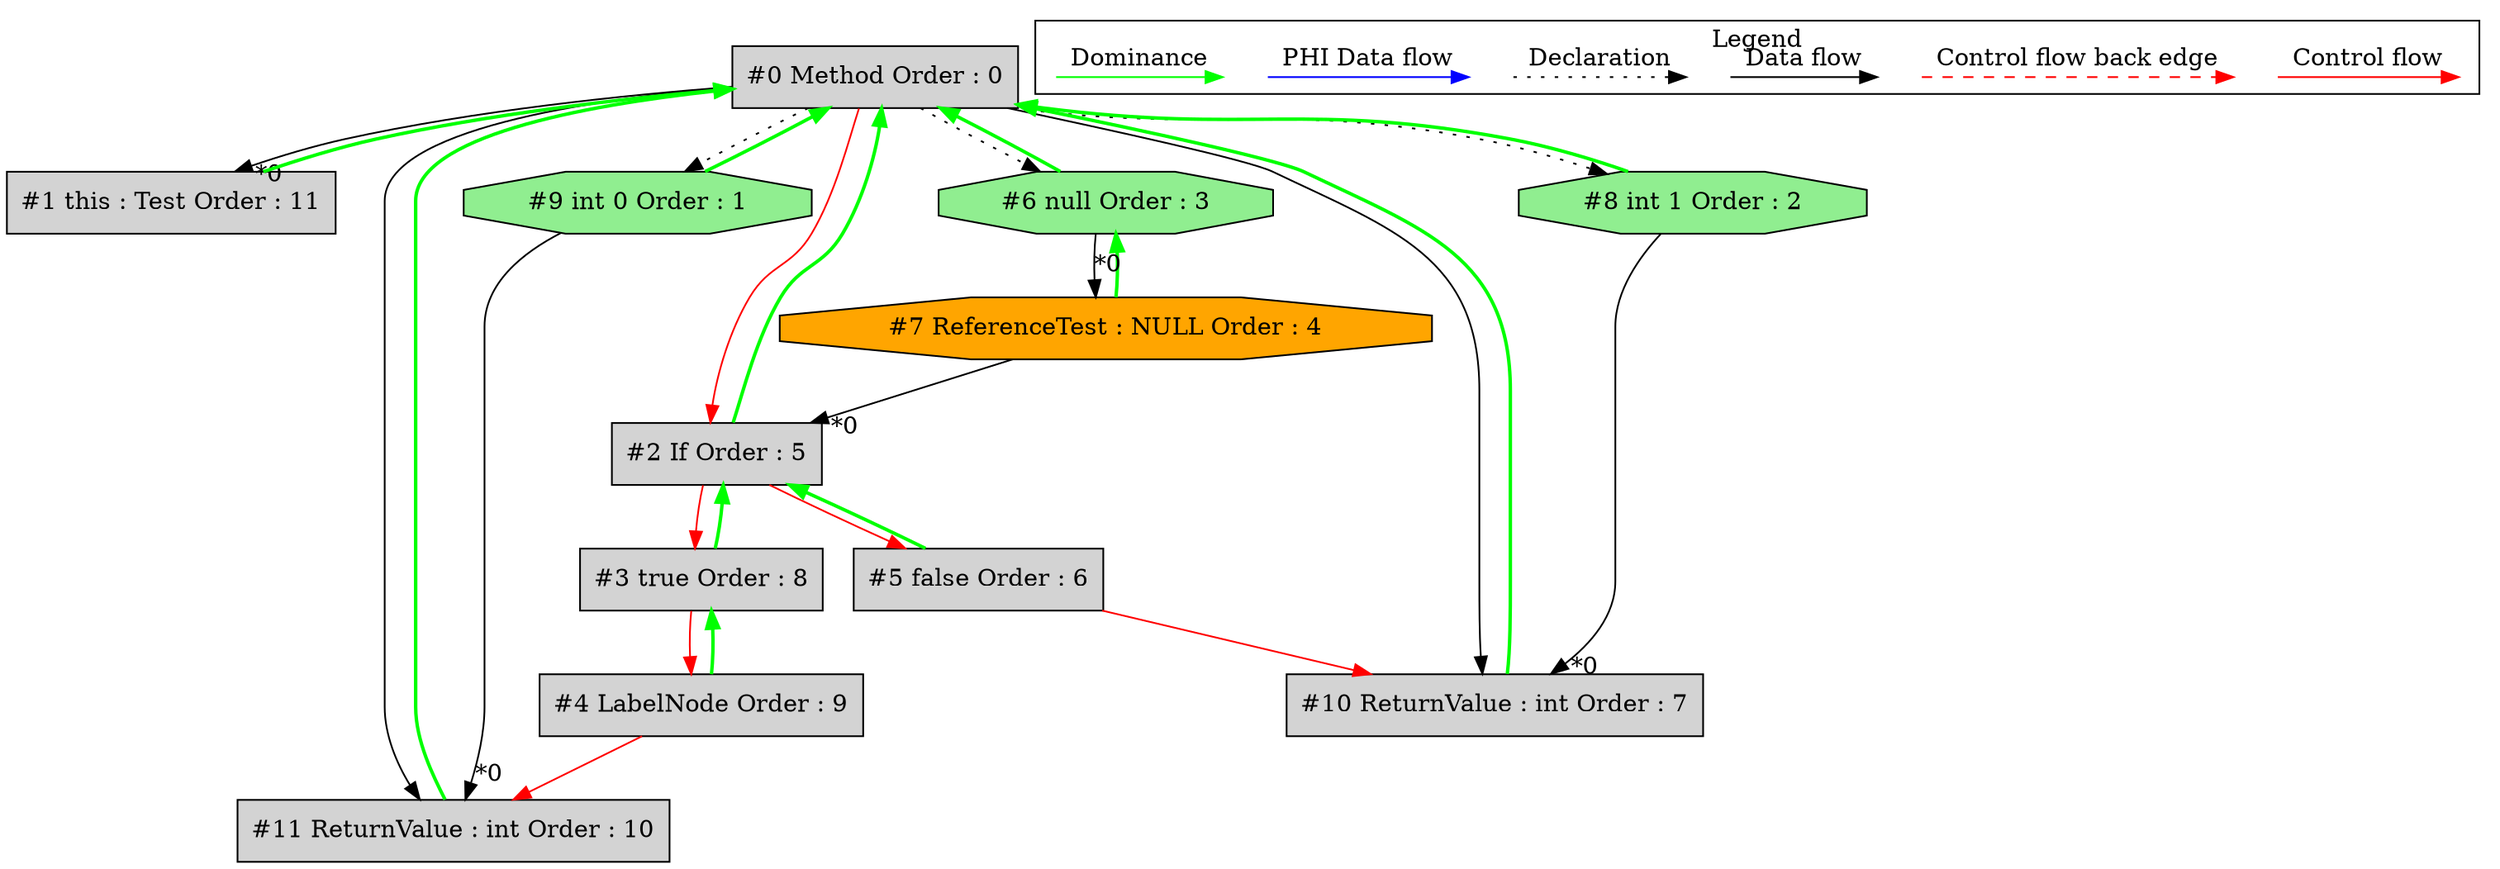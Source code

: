 digraph debugoutput {
 ordering="in";
 node0[label="#0 Method Order : 0",shape=box, fillcolor=lightgrey, style=filled];
 node1[label="#1 this : Test Order : 11",shape=box, fillcolor=lightgrey, style=filled];
 node1 -> node0[dir="forward" color="green" penwidth="2"];
 node0 -> node1[headlabel="*0", labeldistance=2];
 node2[label="#2 If Order : 5",shape=box, fillcolor=lightgrey, style=filled];
 node2 -> node0[dir="forward" color="green" penwidth="2"];
 node7 -> node2[headlabel="*0", labeldistance=2];
 node0 -> node2[labeldistance=2, color=red, fontcolor=red];
 node3[label="#3 true Order : 8",shape=box, fillcolor=lightgrey, style=filled];
 node3 -> node2[dir="forward" color="green" penwidth="2"];
 node2 -> node3[labeldistance=2, color=red, fontcolor=red];
 node4[label="#4 LabelNode Order : 9",shape=box, fillcolor=lightgrey, style=filled];
 node4 -> node3[dir="forward" color="green" penwidth="2"];
 node3 -> node4[labeldistance=2, color=red, fontcolor=red];
 node5[label="#5 false Order : 6",shape=box, fillcolor=lightgrey, style=filled];
 node5 -> node2[dir="forward" color="green" penwidth="2"];
 node2 -> node5[labeldistance=2, color=red, fontcolor=red];
 node6[label="#6 null Order : 3",shape=octagon, fillcolor=lightgreen, style=filled];
 node6 -> node0[dir="forward" color="green" penwidth="2"];
 node0 -> node6[style=dotted];
 node7[label="#7 ReferenceTest : NULL Order : 4",shape=octagon, fillcolor=orange, style=filled];
 node7 -> node6[dir="forward" color="green" penwidth="2"];
 node6 -> node7[headlabel="*0", labeldistance=2];
 node8[label="#8 int 1 Order : 2",shape=octagon, fillcolor=lightgreen, style=filled];
 node8 -> node0[dir="forward" color="green" penwidth="2"];
 node0 -> node8[style=dotted];
 node9[label="#9 int 0 Order : 1",shape=octagon, fillcolor=lightgreen, style=filled];
 node9 -> node0[dir="forward" color="green" penwidth="2"];
 node0 -> node9[style=dotted];
 node10[label="#10 ReturnValue : int Order : 7",shape=box, fillcolor=lightgrey, style=filled];
 node10 -> node0[dir="forward" color="green" penwidth="2"];
 node8 -> node10[headlabel="*0", labeldistance=2];
 node5 -> node10[labeldistance=2, color=red, fontcolor=red];
 node0 -> node10;
 node11[label="#11 ReturnValue : int Order : 10",shape=box, fillcolor=lightgrey, style=filled];
 node11 -> node0[dir="forward" color="green" penwidth="2"];
 node9 -> node11[headlabel="*0", labeldistance=2];
 node4 -> node11[labeldistance=2, color=red, fontcolor=red];
 node0 -> node11;
 subgraph cluster_000 {
  label = "Legend";
  node [shape=point]
  {
   rank=same;
   c0 [style = invis];
   c1 [style = invis];
   c2 [style = invis];
   c3 [style = invis];
   d0 [style = invis];
   d1 [style = invis];
   d2 [style = invis];
   d3 [style = invis];
   d4 [style = invis];
   d5 [style = invis];
   d6 [style = invis];
   d7 [style = invis];
  }
  c0 -> c1 [label="Control flow", style=solid, color=red]
  c2 -> c3 [label="Control flow back edge", style=dashed, color=red]
  d0 -> d1 [label="Data flow"]
  d2 -> d3 [label="Declaration", style=dotted]
  d4 -> d5 [label="PHI Data flow", color=blue]
  d6 -> d7 [label="Dominance", color=green]
 }

}
